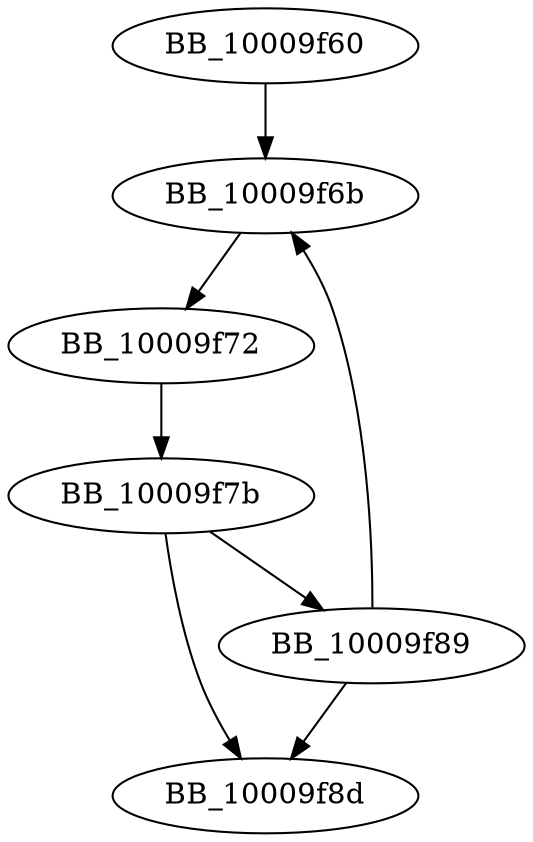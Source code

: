 DiGraph __crt_waiting_on_module_handle{
BB_10009f60->BB_10009f6b
BB_10009f6b->BB_10009f72
BB_10009f72->BB_10009f7b
BB_10009f7b->BB_10009f89
BB_10009f7b->BB_10009f8d
BB_10009f89->BB_10009f6b
BB_10009f89->BB_10009f8d
}
